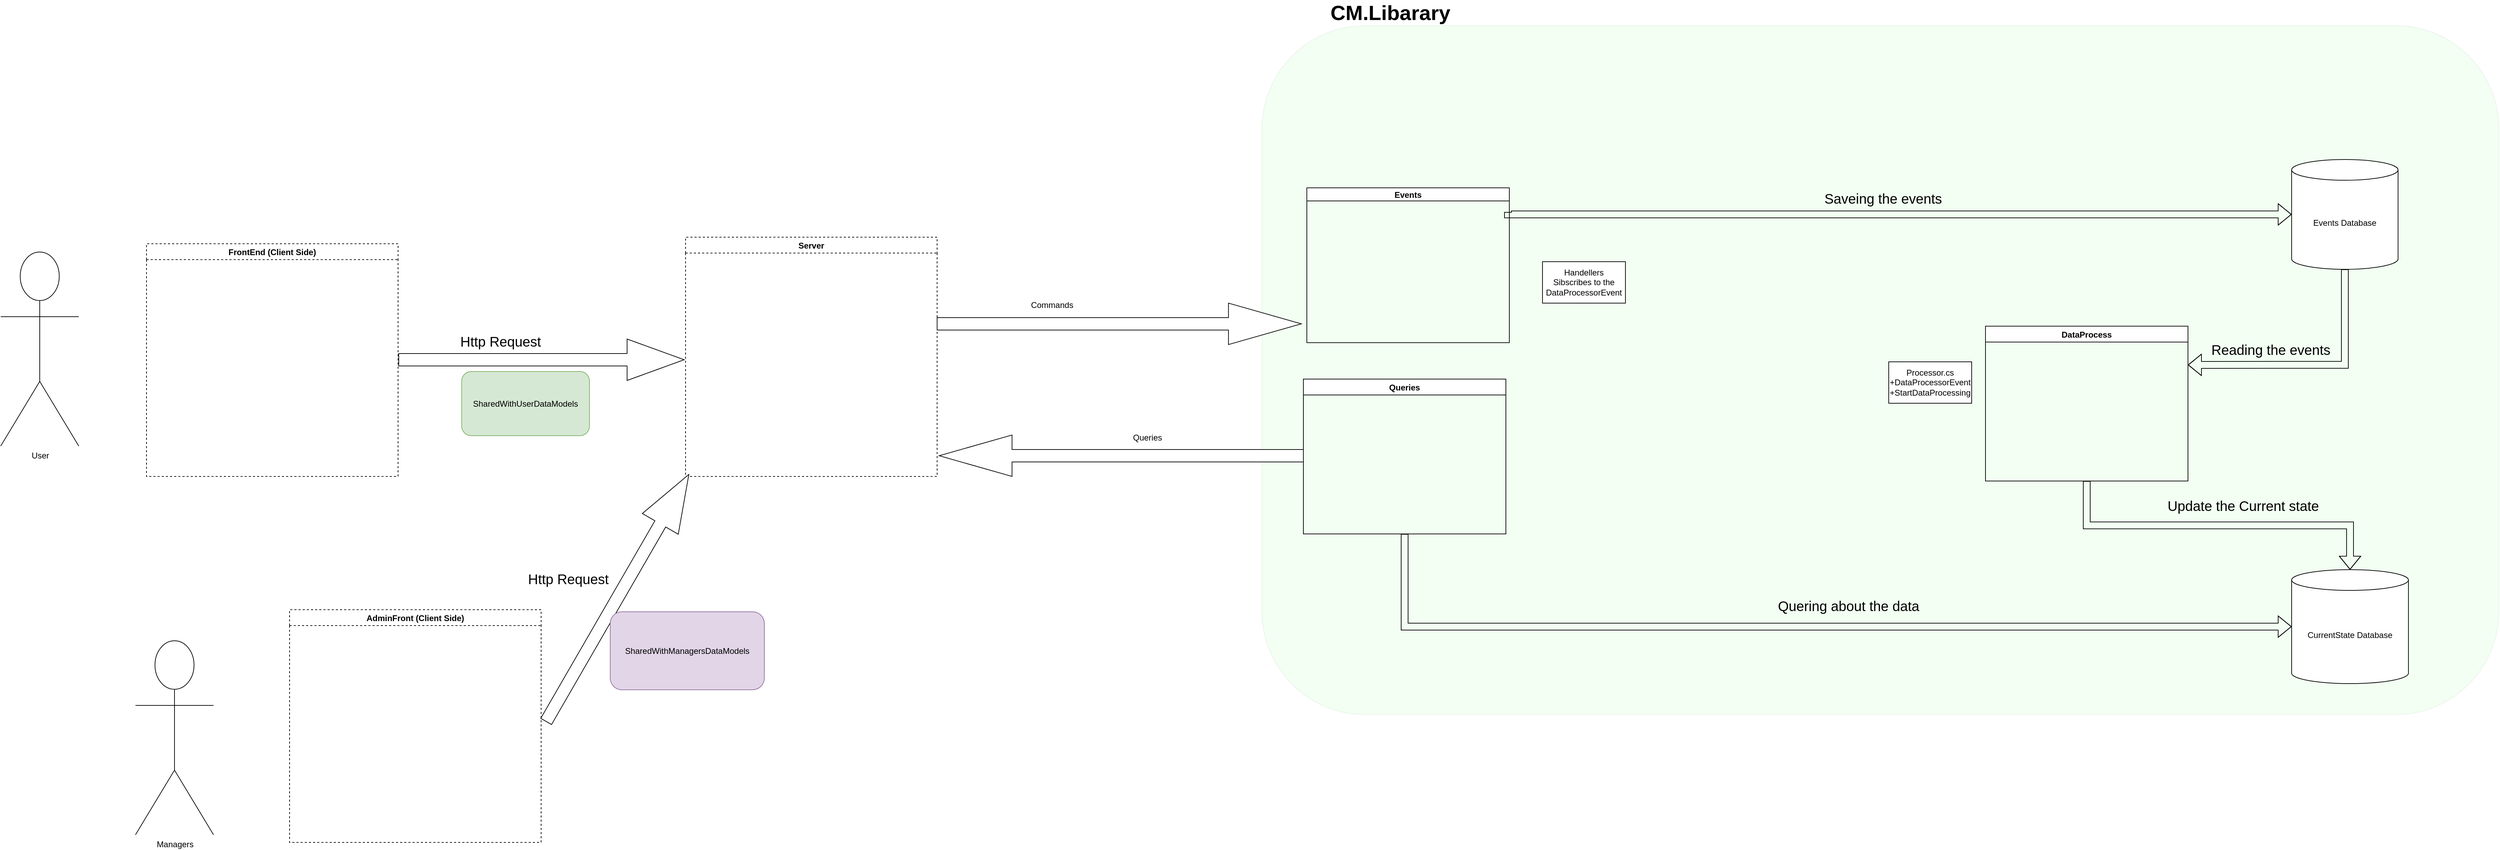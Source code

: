 <mxfile version="15.5.4" type="device" pages="2"><diagram name="Plan B" id="CbjF3F9PfbG6B__Z77eT"><mxGraphModel dx="868" dy="1688" grid="0" gridSize="10" guides="1" tooltips="1" connect="1" arrows="1" fold="1" page="1" pageScale="1" pageWidth="1920" pageHeight="1200" math="0" shadow="0"><root><mxCell id="AGPUQlEbeJZcKcAnoEfK-0"/><mxCell id="AGPUQlEbeJZcKcAnoEfK-1" parent="AGPUQlEbeJZcKcAnoEfK-0"/><mxCell id="AGPUQlEbeJZcKcAnoEfK-2" value="" style="rounded=1;whiteSpace=wrap;html=1;fillColor=#09FF00;opacity=5;" parent="AGPUQlEbeJZcKcAnoEfK-1" vertex="1"><mxGeometry x="1901" y="-174" width="1790" height="998" as="geometry"/></mxCell><mxCell id="AGPUQlEbeJZcKcAnoEfK-3" value="User" style="shape=umlActor;verticalLabelPosition=bottom;verticalAlign=top;html=1;outlineConnect=0;" parent="AGPUQlEbeJZcKcAnoEfK-1" vertex="1"><mxGeometry x="76" y="154" width="113" height="281" as="geometry"/></mxCell><mxCell id="AGPUQlEbeJZcKcAnoEfK-4" value="FrontEnd (Client Side)" style="swimlane;dashed=1;" parent="AGPUQlEbeJZcKcAnoEfK-1" vertex="1"><mxGeometry x="287" y="142" width="364" height="337" as="geometry"/></mxCell><mxCell id="AGPUQlEbeJZcKcAnoEfK-5" value="Events Database" style="shape=cylinder3;whiteSpace=wrap;html=1;boundedLbl=1;backgroundOutline=1;size=15;" parent="AGPUQlEbeJZcKcAnoEfK-1" vertex="1"><mxGeometry x="3391" y="20" width="154" height="159" as="geometry"/></mxCell><mxCell id="AGPUQlEbeJZcKcAnoEfK-6" value="CurrentState Database" style="shape=cylinder3;whiteSpace=wrap;html=1;boundedLbl=1;backgroundOutline=1;size=15;" parent="AGPUQlEbeJZcKcAnoEfK-1" vertex="1"><mxGeometry x="3391" y="614" width="169" height="165" as="geometry"/></mxCell><mxCell id="AGPUQlEbeJZcKcAnoEfK-7" value="" style="shape=singleArrow;whiteSpace=wrap;html=1;" parent="AGPUQlEbeJZcKcAnoEfK-1" vertex="1"><mxGeometry x="652" y="280" width="413" height="60" as="geometry"/></mxCell><mxCell id="AGPUQlEbeJZcKcAnoEfK-8" value="&lt;font style=&quot;font-size: 20px&quot;&gt;Http Request&lt;/font&gt;" style="text;html=1;strokeColor=none;fillColor=none;align=center;verticalAlign=middle;whiteSpace=wrap;rounded=0;" parent="AGPUQlEbeJZcKcAnoEfK-1" vertex="1"><mxGeometry x="725" y="268" width="149" height="30" as="geometry"/></mxCell><mxCell id="AGPUQlEbeJZcKcAnoEfK-9" value="Server" style="swimlane;dashed=1;" parent="AGPUQlEbeJZcKcAnoEfK-1" vertex="1"><mxGeometry x="1067" y="132.5" width="364" height="346.5" as="geometry"/></mxCell><mxCell id="AGPUQlEbeJZcKcAnoEfK-10" value="SharedWithUserDataModels" style="rounded=1;whiteSpace=wrap;html=1;fillColor=#d5e8d4;strokeColor=#82b366;" parent="AGPUQlEbeJZcKcAnoEfK-1" vertex="1"><mxGeometry x="743" y="327" width="185" height="93" as="geometry"/></mxCell><mxCell id="AGPUQlEbeJZcKcAnoEfK-11" value="AdminFront (Client Side)" style="swimlane;dashed=1;" parent="AGPUQlEbeJZcKcAnoEfK-1" vertex="1"><mxGeometry x="494" y="672" width="364" height="337" as="geometry"/></mxCell><mxCell id="AGPUQlEbeJZcKcAnoEfK-12" value="" style="shape=singleArrow;whiteSpace=wrap;html=1;direction=east;rotation=300;" parent="AGPUQlEbeJZcKcAnoEfK-1" vertex="1"><mxGeometry x="762" y="625" width="413" height="60" as="geometry"/></mxCell><mxCell id="AGPUQlEbeJZcKcAnoEfK-13" value="&lt;font style=&quot;font-size: 20px&quot;&gt;Http Request&lt;/font&gt;" style="text;html=1;strokeColor=none;fillColor=none;align=center;verticalAlign=middle;whiteSpace=wrap;rounded=0;direction=east;rotation=0;" parent="AGPUQlEbeJZcKcAnoEfK-1" vertex="1"><mxGeometry x="823" y="612" width="149" height="30" as="geometry"/></mxCell><mxCell id="AGPUQlEbeJZcKcAnoEfK-14" value="SharedWithManagersDataModels" style="rounded=1;whiteSpace=wrap;html=1;fillColor=#e1d5e7;strokeColor=#9673a6;direction=east;rotation=0;" parent="AGPUQlEbeJZcKcAnoEfK-1" vertex="1"><mxGeometry x="958" y="675" width="223" height="113" as="geometry"/></mxCell><mxCell id="AGPUQlEbeJZcKcAnoEfK-15" value="Managers" style="shape=umlActor;verticalLabelPosition=bottom;verticalAlign=top;html=1;outlineConnect=0;" parent="AGPUQlEbeJZcKcAnoEfK-1" vertex="1"><mxGeometry x="271" y="717" width="113" height="281" as="geometry"/></mxCell><mxCell id="AGPUQlEbeJZcKcAnoEfK-16" value="Events" style="swimlane;startSize=19;" parent="AGPUQlEbeJZcKcAnoEfK-1" vertex="1"><mxGeometry x="1966" y="61" width="293" height="224.25" as="geometry"/></mxCell><mxCell id="AGPUQlEbeJZcKcAnoEfK-17" value="" style="shape=singleArrow;whiteSpace=wrap;html=1;" parent="AGPUQlEbeJZcKcAnoEfK-1" vertex="1"><mxGeometry x="1431" y="228" width="527" height="60" as="geometry"/></mxCell><mxCell id="AGPUQlEbeJZcKcAnoEfK-18" value="Commands" style="text;html=1;strokeColor=none;fillColor=none;align=center;verticalAlign=middle;whiteSpace=wrap;rounded=0;" parent="AGPUQlEbeJZcKcAnoEfK-1" vertex="1"><mxGeometry x="1558" y="213" width="79" height="35" as="geometry"/></mxCell><mxCell id="AGPUQlEbeJZcKcAnoEfK-19" value="" style="shape=singleArrow;whiteSpace=wrap;html=1;direction=west;" parent="AGPUQlEbeJZcKcAnoEfK-1" vertex="1"><mxGeometry x="1434" y="419" width="527" height="60" as="geometry"/></mxCell><mxCell id="AGPUQlEbeJZcKcAnoEfK-20" value="Queries" style="text;html=1;strokeColor=none;fillColor=none;align=center;verticalAlign=middle;whiteSpace=wrap;rounded=0;" parent="AGPUQlEbeJZcKcAnoEfK-1" vertex="1"><mxGeometry x="1696" y="405" width="79" height="35" as="geometry"/></mxCell><mxCell id="AGPUQlEbeJZcKcAnoEfK-21" value="Queries" style="swimlane;startSize=23;" parent="AGPUQlEbeJZcKcAnoEfK-1" vertex="1"><mxGeometry x="1961" y="338" width="293" height="224.25" as="geometry"/></mxCell><mxCell id="AGPUQlEbeJZcKcAnoEfK-22" value="DataProcess" style="swimlane;" parent="AGPUQlEbeJZcKcAnoEfK-1" vertex="1"><mxGeometry x="2948" y="261.38" width="293" height="224.25" as="geometry"/></mxCell><mxCell id="AGPUQlEbeJZcKcAnoEfK-23" value="" style="shape=flexArrow;endArrow=classic;html=1;rounded=0;edgeStyle=orthogonalEdgeStyle;entryX=0;entryY=0.5;entryDx=0;entryDy=0;entryPerimeter=0;" parent="AGPUQlEbeJZcKcAnoEfK-1" target="AGPUQlEbeJZcKcAnoEfK-5" edge="1"><mxGeometry width="50" height="50" relative="1" as="geometry"><mxPoint x="2257" y="96" as="sourcePoint"/><mxPoint x="3295" y="104" as="targetPoint"/><Array as="points"><mxPoint x="2257" y="100"/></Array></mxGeometry></mxCell><mxCell id="AGPUQlEbeJZcKcAnoEfK-24" value="&lt;font style=&quot;font-size: 20px&quot;&gt;Saveing the events&lt;/font&gt;" style="text;html=1;strokeColor=none;fillColor=none;align=center;verticalAlign=middle;whiteSpace=wrap;rounded=0;" parent="AGPUQlEbeJZcKcAnoEfK-1" vertex="1"><mxGeometry x="2668" y="61" width="264" height="30" as="geometry"/></mxCell><mxCell id="AGPUQlEbeJZcKcAnoEfK-25" value="" style="shape=flexArrow;endArrow=classic;html=1;rounded=0;edgeStyle=orthogonalEdgeStyle;entryX=1;entryY=0.25;entryDx=0;entryDy=0;exitX=0.5;exitY=1;exitDx=0;exitDy=0;exitPerimeter=0;" parent="AGPUQlEbeJZcKcAnoEfK-1" source="AGPUQlEbeJZcKcAnoEfK-5" target="AGPUQlEbeJZcKcAnoEfK-22" edge="1"><mxGeometry width="50" height="50" relative="1" as="geometry"><mxPoint x="3338" y="237" as="sourcePoint"/><mxPoint x="3388" y="187" as="targetPoint"/></mxGeometry></mxCell><mxCell id="AGPUQlEbeJZcKcAnoEfK-26" value="&lt;font style=&quot;font-size: 20px&quot;&gt;Reading the events&lt;/font&gt;" style="text;html=1;strokeColor=none;fillColor=none;align=center;verticalAlign=middle;whiteSpace=wrap;rounded=0;" parent="AGPUQlEbeJZcKcAnoEfK-1" vertex="1"><mxGeometry x="3269" y="279.5" width="184" height="30" as="geometry"/></mxCell><mxCell id="AGPUQlEbeJZcKcAnoEfK-27" value="" style="shape=flexArrow;endArrow=classic;html=1;rounded=0;edgeStyle=orthogonalEdgeStyle;entryX=0.5;entryY=0;entryDx=0;entryDy=0;entryPerimeter=0;exitX=0.5;exitY=1;exitDx=0;exitDy=0;" parent="AGPUQlEbeJZcKcAnoEfK-1" source="AGPUQlEbeJZcKcAnoEfK-22" target="AGPUQlEbeJZcKcAnoEfK-6" edge="1"><mxGeometry width="50" height="50" relative="1" as="geometry"><mxPoint x="3065" y="651" as="sourcePoint"/><mxPoint x="3115" y="601" as="targetPoint"/></mxGeometry></mxCell><mxCell id="AGPUQlEbeJZcKcAnoEfK-28" value="&lt;span style=&quot;font-size: 20px&quot;&gt;Update the Current state&lt;/span&gt;" style="text;html=1;strokeColor=none;fillColor=none;align=center;verticalAlign=middle;whiteSpace=wrap;rounded=0;" parent="AGPUQlEbeJZcKcAnoEfK-1" vertex="1"><mxGeometry x="3189" y="506" width="264" height="30" as="geometry"/></mxCell><mxCell id="AGPUQlEbeJZcKcAnoEfK-29" value="" style="shape=flexArrow;endArrow=classic;html=1;rounded=0;edgeStyle=orthogonalEdgeStyle;entryX=0;entryY=0.5;entryDx=0;entryDy=0;entryPerimeter=0;exitX=0.5;exitY=1;exitDx=0;exitDy=0;" parent="AGPUQlEbeJZcKcAnoEfK-1" source="AGPUQlEbeJZcKcAnoEfK-21" target="AGPUQlEbeJZcKcAnoEfK-6" edge="1"><mxGeometry width="50" height="50" relative="1" as="geometry"><mxPoint x="2467" y="648" as="sourcePoint"/><mxPoint x="2517" y="598" as="targetPoint"/></mxGeometry></mxCell><mxCell id="AGPUQlEbeJZcKcAnoEfK-30" value="&lt;font style=&quot;font-size: 20px&quot;&gt;Quering about the data&lt;/font&gt;" style="text;html=1;strokeColor=none;fillColor=none;align=center;verticalAlign=middle;whiteSpace=wrap;rounded=0;" parent="AGPUQlEbeJZcKcAnoEfK-1" vertex="1"><mxGeometry x="2618" y="651" width="264" height="30" as="geometry"/></mxCell><mxCell id="AGPUQlEbeJZcKcAnoEfK-31" value="&lt;b&gt;&lt;font style=&quot;font-size: 30px&quot;&gt;CM.Libarary&lt;/font&gt;&lt;/b&gt;" style="text;html=1;strokeColor=none;fillColor=none;align=center;verticalAlign=middle;whiteSpace=wrap;rounded=0;opacity=5;" parent="AGPUQlEbeJZcKcAnoEfK-1" vertex="1"><mxGeometry x="1964" y="-208" width="246" height="30" as="geometry"/></mxCell><mxCell id="NcqrHTaXuktMp9XhOhbq-3" value="Processor.cs&lt;br&gt;+DataProcessorEvent&lt;br&gt;+StartDataProcessing" style="rounded=0;whiteSpace=wrap;html=1;fillColor=#FFFFFF;" parent="AGPUQlEbeJZcKcAnoEfK-1" vertex="1"><mxGeometry x="2808" y="313" width="120" height="60" as="geometry"/></mxCell><mxCell id="NcqrHTaXuktMp9XhOhbq-4" value="Handellers&lt;br&gt;Sibscribes to the DataProcessorEvent" style="rounded=0;whiteSpace=wrap;html=1;fillColor=#FFFFFF;" parent="AGPUQlEbeJZcKcAnoEfK-1" vertex="1"><mxGeometry x="2307" y="168" width="120" height="60" as="geometry"/></mxCell></root></mxGraphModel></diagram><diagram id="Nd0UH81Vm_8FiGBlCD-R" name="Plan A"><mxGraphModel dx="2170" dy="2420" grid="0" gridSize="10" guides="1" tooltips="1" connect="1" arrows="1" fold="1" page="1" pageScale="1" pageWidth="1920" pageHeight="1200" math="0" shadow="0"><root><mxCell id="0"/><mxCell id="1" parent="0"/><mxCell id="JrEdYCwTrtqCNlnPg_p7-36" value="" style="rounded=1;whiteSpace=wrap;html=1;fillColor=#09FF00;opacity=5;" parent="1" vertex="1"><mxGeometry x="1901" y="-174" width="1790" height="998" as="geometry"/></mxCell><mxCell id="JrEdYCwTrtqCNlnPg_p7-1" value="User" style="shape=umlActor;verticalLabelPosition=bottom;verticalAlign=top;html=1;outlineConnect=0;" parent="1" vertex="1"><mxGeometry x="76" y="154" width="113" height="281" as="geometry"/></mxCell><mxCell id="JrEdYCwTrtqCNlnPg_p7-5" value="FrontEnd (Client Side)" style="swimlane;" parent="1" vertex="1"><mxGeometry x="287" y="142" width="364" height="337" as="geometry"/></mxCell><mxCell id="JrEdYCwTrtqCNlnPg_p7-6" value="Events Database" style="shape=cylinder3;whiteSpace=wrap;html=1;boundedLbl=1;backgroundOutline=1;size=15;" parent="1" vertex="1"><mxGeometry x="3391" y="20" width="154" height="159" as="geometry"/></mxCell><mxCell id="JrEdYCwTrtqCNlnPg_p7-8" value="CurrentState Database" style="shape=cylinder3;whiteSpace=wrap;html=1;boundedLbl=1;backgroundOutline=1;size=15;" parent="1" vertex="1"><mxGeometry x="3391" y="614" width="169" height="165" as="geometry"/></mxCell><mxCell id="JrEdYCwTrtqCNlnPg_p7-9" value="" style="shape=singleArrow;whiteSpace=wrap;html=1;" parent="1" vertex="1"><mxGeometry x="652" y="280" width="413" height="60" as="geometry"/></mxCell><mxCell id="JrEdYCwTrtqCNlnPg_p7-10" value="&lt;font style=&quot;font-size: 20px&quot;&gt;Http Request&lt;/font&gt;" style="text;html=1;strokeColor=none;fillColor=none;align=center;verticalAlign=middle;whiteSpace=wrap;rounded=0;" parent="1" vertex="1"><mxGeometry x="725" y="268" width="149" height="30" as="geometry"/></mxCell><mxCell id="JrEdYCwTrtqCNlnPg_p7-11" value="Server" style="swimlane;" parent="1" vertex="1"><mxGeometry x="1067" y="132.5" width="364" height="346.5" as="geometry"/></mxCell><mxCell id="JrEdYCwTrtqCNlnPg_p7-12" value="SharedWithUserDataModels" style="rounded=1;whiteSpace=wrap;html=1;fillColor=#d5e8d4;strokeColor=#82b366;" parent="1" vertex="1"><mxGeometry x="743" y="327" width="185" height="93" as="geometry"/></mxCell><mxCell id="JrEdYCwTrtqCNlnPg_p7-13" value="AdminFront (Client Side)" style="swimlane;" parent="1" vertex="1"><mxGeometry x="494" y="672" width="364" height="337" as="geometry"/></mxCell><mxCell id="JrEdYCwTrtqCNlnPg_p7-14" value="" style="shape=singleArrow;whiteSpace=wrap;html=1;direction=east;rotation=300;" parent="1" vertex="1"><mxGeometry x="762" y="625" width="413" height="60" as="geometry"/></mxCell><mxCell id="JrEdYCwTrtqCNlnPg_p7-15" value="&lt;font style=&quot;font-size: 20px&quot;&gt;Http Request&lt;/font&gt;" style="text;html=1;strokeColor=none;fillColor=none;align=center;verticalAlign=middle;whiteSpace=wrap;rounded=0;direction=east;rotation=0;" parent="1" vertex="1"><mxGeometry x="823" y="612" width="149" height="30" as="geometry"/></mxCell><mxCell id="JrEdYCwTrtqCNlnPg_p7-16" value="SharedWithManagersDataModels" style="rounded=1;whiteSpace=wrap;html=1;fillColor=#e1d5e7;strokeColor=#9673a6;direction=east;rotation=0;" parent="1" vertex="1"><mxGeometry x="958" y="675" width="223" height="113" as="geometry"/></mxCell><mxCell id="JrEdYCwTrtqCNlnPg_p7-17" value="Managers" style="shape=umlActor;verticalLabelPosition=bottom;verticalAlign=top;html=1;outlineConnect=0;" parent="1" vertex="1"><mxGeometry x="271" y="717" width="113" height="281" as="geometry"/></mxCell><mxCell id="JrEdYCwTrtqCNlnPg_p7-19" value="CM.Events" style="swimlane;startSize=19;" parent="1" vertex="1"><mxGeometry x="1964" y="66" width="293" height="224.25" as="geometry"/></mxCell><mxCell id="JrEdYCwTrtqCNlnPg_p7-20" value="" style="shape=singleArrow;whiteSpace=wrap;html=1;" parent="1" vertex="1"><mxGeometry x="1431" y="228" width="527" height="60" as="geometry"/></mxCell><mxCell id="JrEdYCwTrtqCNlnPg_p7-21" value="Commands" style="text;html=1;strokeColor=none;fillColor=none;align=center;verticalAlign=middle;whiteSpace=wrap;rounded=0;" parent="1" vertex="1"><mxGeometry x="1558" y="213" width="79" height="35" as="geometry"/></mxCell><mxCell id="JrEdYCwTrtqCNlnPg_p7-22" value="" style="shape=singleArrow;whiteSpace=wrap;html=1;direction=west;" parent="1" vertex="1"><mxGeometry x="1434" y="419" width="527" height="60" as="geometry"/></mxCell><mxCell id="JrEdYCwTrtqCNlnPg_p7-23" value="Queries" style="text;html=1;strokeColor=none;fillColor=none;align=center;verticalAlign=middle;whiteSpace=wrap;rounded=0;" parent="1" vertex="1"><mxGeometry x="1696" y="405" width="79" height="35" as="geometry"/></mxCell><mxCell id="JrEdYCwTrtqCNlnPg_p7-24" value="CM.Queries" style="swimlane;startSize=23;" parent="1" vertex="1"><mxGeometry x="1961" y="338" width="293" height="224.25" as="geometry"/></mxCell><mxCell id="JrEdYCwTrtqCNlnPg_p7-25" value="CM.Data" style="swimlane;" parent="1" vertex="1"><mxGeometry x="2948" y="261.38" width="293" height="224.25" as="geometry"/></mxCell><mxCell id="JrEdYCwTrtqCNlnPg_p7-26" value="" style="shape=flexArrow;endArrow=classic;html=1;rounded=0;edgeStyle=orthogonalEdgeStyle;entryX=0;entryY=0.5;entryDx=0;entryDy=0;entryPerimeter=0;" parent="1" target="JrEdYCwTrtqCNlnPg_p7-6" edge="1"><mxGeometry width="50" height="50" relative="1" as="geometry"><mxPoint x="2257" y="96" as="sourcePoint"/><mxPoint x="3295" y="104" as="targetPoint"/><Array as="points"><mxPoint x="2257" y="100"/></Array></mxGeometry></mxCell><mxCell id="JrEdYCwTrtqCNlnPg_p7-27" value="&lt;font style=&quot;font-size: 20px&quot;&gt;Saveing the events&lt;/font&gt;" style="text;html=1;strokeColor=none;fillColor=none;align=center;verticalAlign=middle;whiteSpace=wrap;rounded=0;" parent="1" vertex="1"><mxGeometry x="2668" y="61" width="264" height="30" as="geometry"/></mxCell><mxCell id="JrEdYCwTrtqCNlnPg_p7-28" value="" style="shape=flexArrow;endArrow=classic;html=1;rounded=0;edgeStyle=orthogonalEdgeStyle;entryX=1;entryY=0.25;entryDx=0;entryDy=0;exitX=0.5;exitY=1;exitDx=0;exitDy=0;exitPerimeter=0;" parent="1" source="JrEdYCwTrtqCNlnPg_p7-6" target="JrEdYCwTrtqCNlnPg_p7-25" edge="1"><mxGeometry width="50" height="50" relative="1" as="geometry"><mxPoint x="3338" y="237" as="sourcePoint"/><mxPoint x="3388" y="187" as="targetPoint"/></mxGeometry></mxCell><mxCell id="JrEdYCwTrtqCNlnPg_p7-29" value="&lt;font style=&quot;font-size: 20px&quot;&gt;Reading the events&lt;/font&gt;" style="text;html=1;strokeColor=none;fillColor=none;align=center;verticalAlign=middle;whiteSpace=wrap;rounded=0;" parent="1" vertex="1"><mxGeometry x="3269" y="279.5" width="184" height="30" as="geometry"/></mxCell><mxCell id="JrEdYCwTrtqCNlnPg_p7-30" value="" style="shape=flexArrow;endArrow=classic;html=1;rounded=0;edgeStyle=orthogonalEdgeStyle;entryX=0.5;entryY=0;entryDx=0;entryDy=0;entryPerimeter=0;exitX=0.5;exitY=1;exitDx=0;exitDy=0;" parent="1" source="JrEdYCwTrtqCNlnPg_p7-25" target="JrEdYCwTrtqCNlnPg_p7-8" edge="1"><mxGeometry width="50" height="50" relative="1" as="geometry"><mxPoint x="3065" y="651" as="sourcePoint"/><mxPoint x="3115" y="601" as="targetPoint"/></mxGeometry></mxCell><mxCell id="JrEdYCwTrtqCNlnPg_p7-31" value="&lt;span style=&quot;font-size: 20px&quot;&gt;Update the Current state&lt;/span&gt;" style="text;html=1;strokeColor=none;fillColor=none;align=center;verticalAlign=middle;whiteSpace=wrap;rounded=0;" parent="1" vertex="1"><mxGeometry x="3189" y="506" width="264" height="30" as="geometry"/></mxCell><mxCell id="JrEdYCwTrtqCNlnPg_p7-32" value="" style="shape=flexArrow;endArrow=classic;html=1;rounded=0;edgeStyle=orthogonalEdgeStyle;entryX=0;entryY=0.5;entryDx=0;entryDy=0;entryPerimeter=0;exitX=0.5;exitY=1;exitDx=0;exitDy=0;" parent="1" source="JrEdYCwTrtqCNlnPg_p7-24" target="JrEdYCwTrtqCNlnPg_p7-8" edge="1"><mxGeometry width="50" height="50" relative="1" as="geometry"><mxPoint x="2467" y="648" as="sourcePoint"/><mxPoint x="2517" y="598" as="targetPoint"/></mxGeometry></mxCell><mxCell id="JrEdYCwTrtqCNlnPg_p7-33" value="&lt;font style=&quot;font-size: 20px&quot;&gt;Quering about the data&lt;/font&gt;" style="text;html=1;strokeColor=none;fillColor=none;align=center;verticalAlign=middle;whiteSpace=wrap;rounded=0;" parent="1" vertex="1"><mxGeometry x="2618" y="651" width="264" height="30" as="geometry"/></mxCell></root></mxGraphModel></diagram></mxfile>